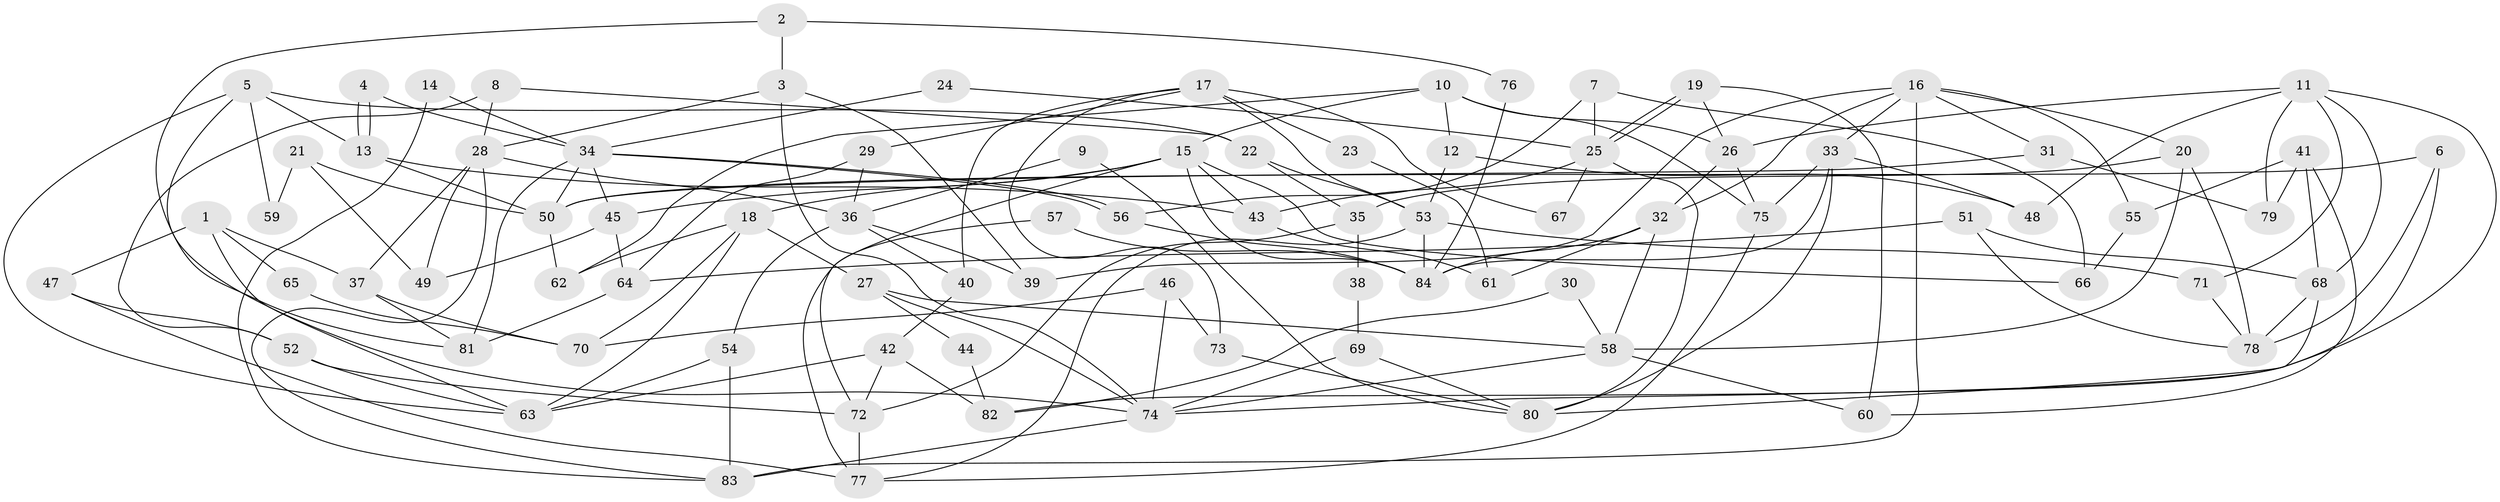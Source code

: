 // coarse degree distribution, {4: 0.18181818181818182, 5: 0.14545454545454545, 2: 0.12727272727272726, 7: 0.16363636363636364, 3: 0.2, 9: 0.03636363636363636, 8: 0.09090909090909091, 6: 0.03636363636363636, 10: 0.01818181818181818}
// Generated by graph-tools (version 1.1) at 2025/24/03/03/25 07:24:01]
// undirected, 84 vertices, 168 edges
graph export_dot {
graph [start="1"]
  node [color=gray90,style=filled];
  1;
  2;
  3;
  4;
  5;
  6;
  7;
  8;
  9;
  10;
  11;
  12;
  13;
  14;
  15;
  16;
  17;
  18;
  19;
  20;
  21;
  22;
  23;
  24;
  25;
  26;
  27;
  28;
  29;
  30;
  31;
  32;
  33;
  34;
  35;
  36;
  37;
  38;
  39;
  40;
  41;
  42;
  43;
  44;
  45;
  46;
  47;
  48;
  49;
  50;
  51;
  52;
  53;
  54;
  55;
  56;
  57;
  58;
  59;
  60;
  61;
  62;
  63;
  64;
  65;
  66;
  67;
  68;
  69;
  70;
  71;
  72;
  73;
  74;
  75;
  76;
  77;
  78;
  79;
  80;
  81;
  82;
  83;
  84;
  1 -- 47;
  1 -- 63;
  1 -- 37;
  1 -- 65;
  2 -- 3;
  2 -- 81;
  2 -- 76;
  3 -- 74;
  3 -- 28;
  3 -- 39;
  4 -- 13;
  4 -- 13;
  4 -- 34;
  5 -- 74;
  5 -- 13;
  5 -- 22;
  5 -- 59;
  5 -- 63;
  6 -- 74;
  6 -- 78;
  6 -- 50;
  7 -- 66;
  7 -- 25;
  7 -- 56;
  8 -- 28;
  8 -- 22;
  8 -- 52;
  9 -- 36;
  9 -- 80;
  10 -- 26;
  10 -- 15;
  10 -- 12;
  10 -- 62;
  10 -- 75;
  11 -- 26;
  11 -- 48;
  11 -- 68;
  11 -- 71;
  11 -- 79;
  11 -- 82;
  12 -- 53;
  12 -- 48;
  13 -- 50;
  13 -- 43;
  14 -- 83;
  14 -- 34;
  15 -- 72;
  15 -- 43;
  15 -- 18;
  15 -- 45;
  15 -- 66;
  15 -- 84;
  16 -- 32;
  16 -- 39;
  16 -- 20;
  16 -- 31;
  16 -- 33;
  16 -- 55;
  16 -- 83;
  17 -- 53;
  17 -- 29;
  17 -- 23;
  17 -- 40;
  17 -- 67;
  17 -- 73;
  18 -- 63;
  18 -- 27;
  18 -- 62;
  18 -- 70;
  19 -- 60;
  19 -- 25;
  19 -- 25;
  19 -- 26;
  20 -- 58;
  20 -- 35;
  20 -- 78;
  21 -- 49;
  21 -- 50;
  21 -- 59;
  22 -- 53;
  22 -- 35;
  23 -- 61;
  24 -- 25;
  24 -- 34;
  25 -- 80;
  25 -- 43;
  25 -- 67;
  26 -- 75;
  26 -- 32;
  27 -- 58;
  27 -- 44;
  27 -- 74;
  28 -- 37;
  28 -- 36;
  28 -- 49;
  28 -- 83;
  29 -- 64;
  29 -- 36;
  30 -- 82;
  30 -- 58;
  31 -- 50;
  31 -- 79;
  32 -- 84;
  32 -- 58;
  32 -- 61;
  33 -- 84;
  33 -- 48;
  33 -- 75;
  33 -- 80;
  34 -- 50;
  34 -- 56;
  34 -- 56;
  34 -- 45;
  34 -- 81;
  35 -- 38;
  35 -- 72;
  36 -- 54;
  36 -- 40;
  36 -- 39;
  37 -- 70;
  37 -- 81;
  38 -- 69;
  40 -- 42;
  41 -- 68;
  41 -- 79;
  41 -- 55;
  41 -- 60;
  42 -- 63;
  42 -- 72;
  42 -- 82;
  43 -- 61;
  44 -- 82;
  45 -- 49;
  45 -- 64;
  46 -- 74;
  46 -- 73;
  46 -- 70;
  47 -- 77;
  47 -- 52;
  50 -- 62;
  51 -- 64;
  51 -- 68;
  51 -- 78;
  52 -- 72;
  52 -- 63;
  53 -- 84;
  53 -- 71;
  53 -- 77;
  54 -- 63;
  54 -- 83;
  55 -- 66;
  56 -- 84;
  57 -- 84;
  57 -- 77;
  58 -- 74;
  58 -- 60;
  64 -- 81;
  65 -- 70;
  68 -- 78;
  68 -- 80;
  69 -- 74;
  69 -- 80;
  71 -- 78;
  72 -- 77;
  73 -- 80;
  74 -- 83;
  75 -- 77;
  76 -- 84;
}
